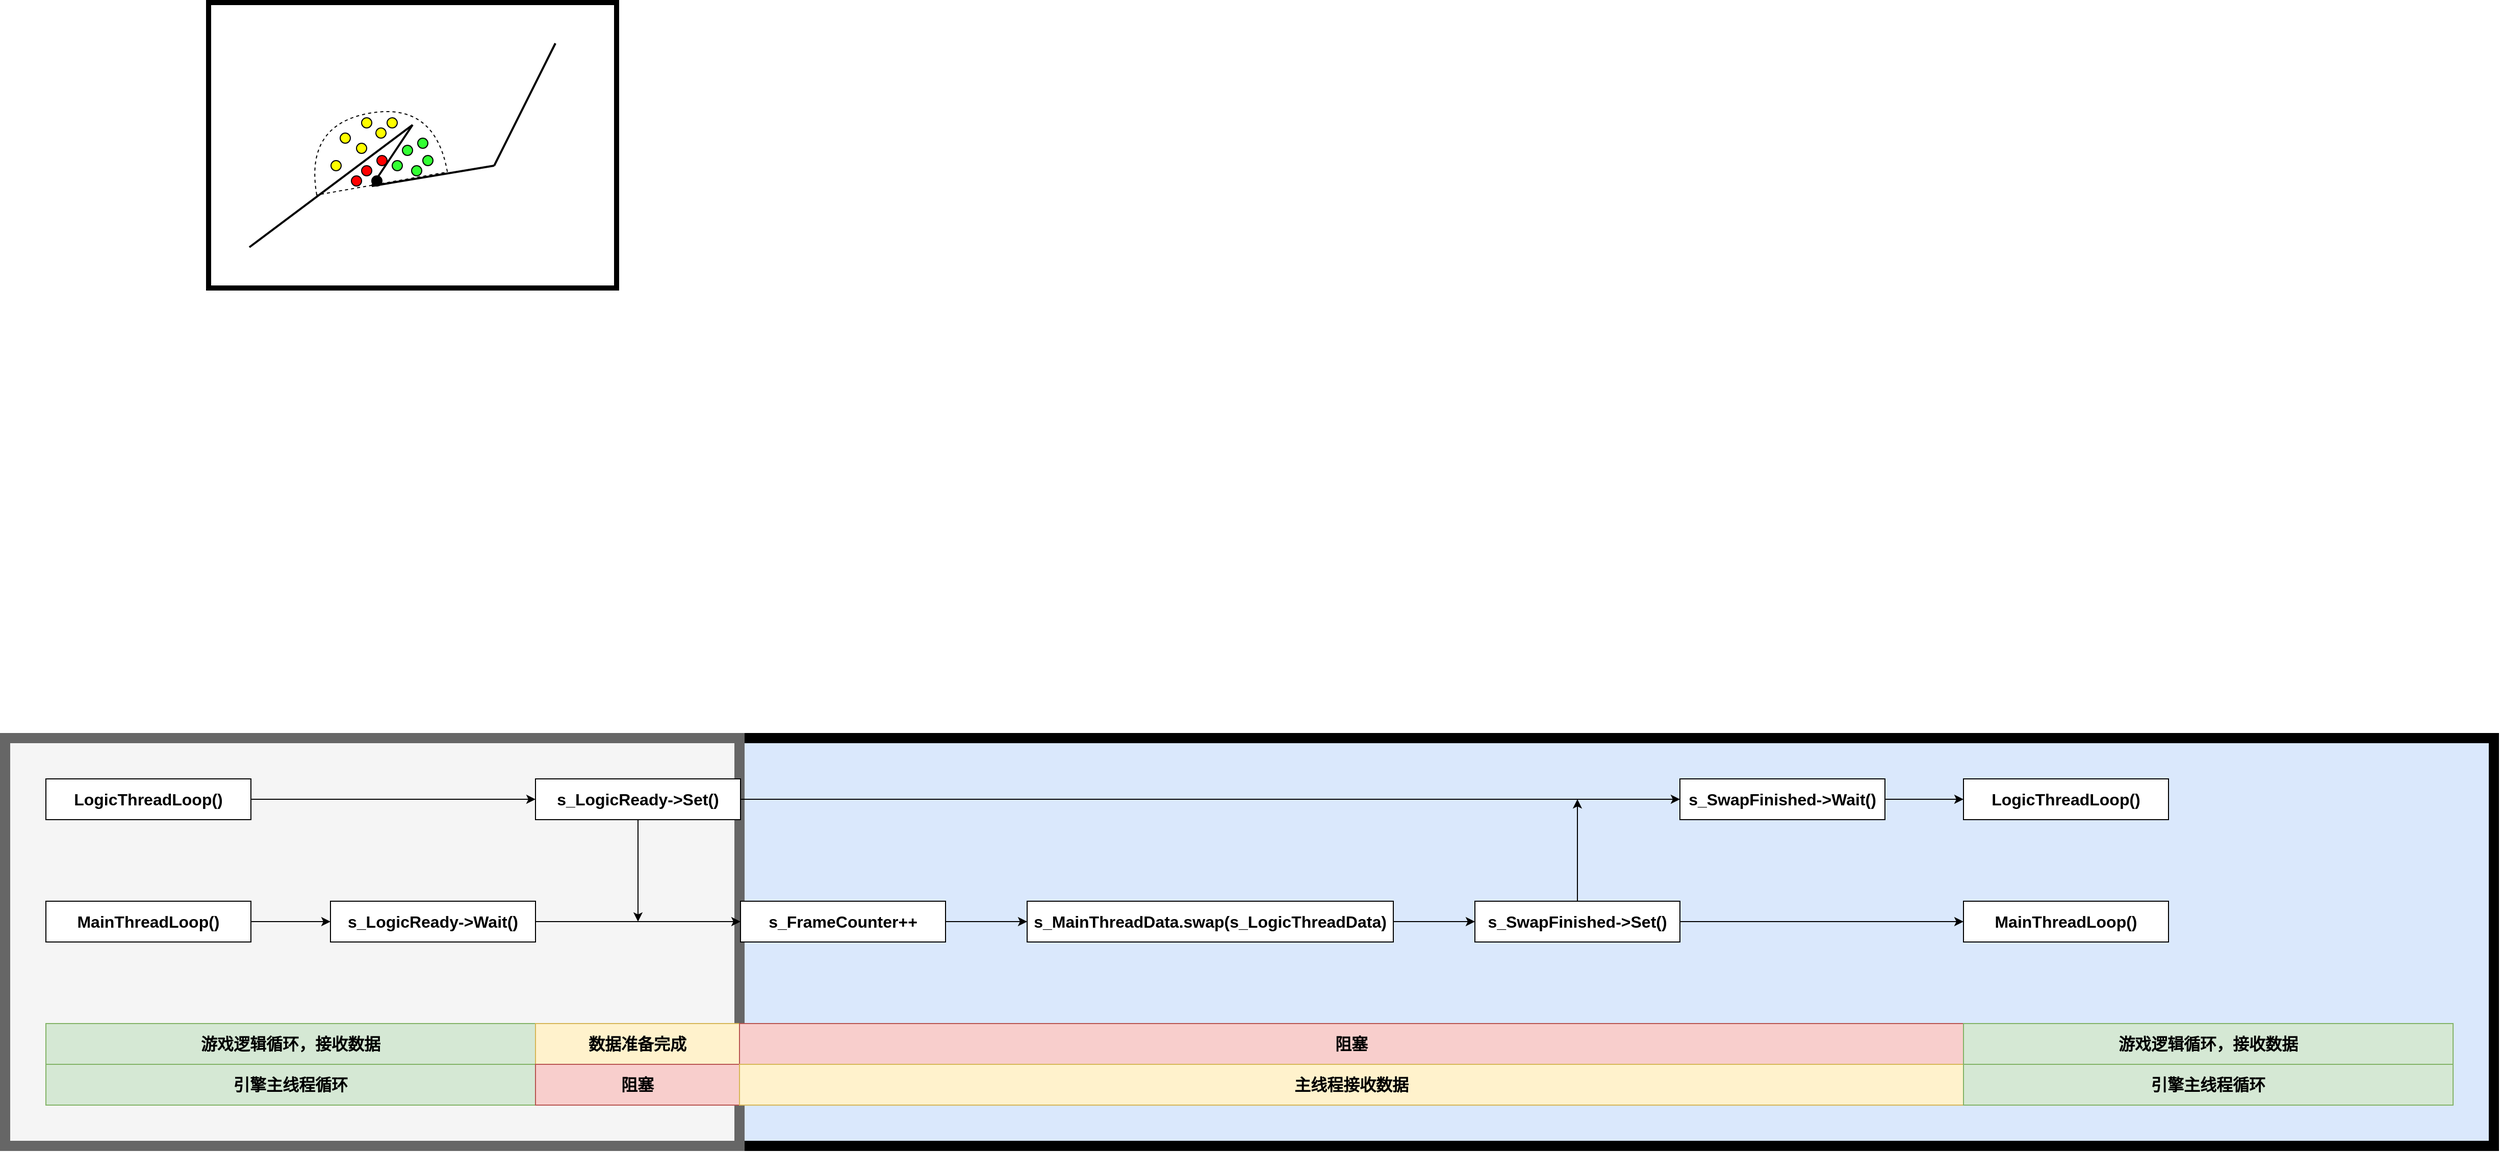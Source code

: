 <mxfile version="12.2.4" pages="2"><diagram id="O6OihZK4VH7O96dmh8BH" name="多线程运行时结构"><mxGraphModel dx="2460" dy="2294" grid="1" gridSize="10" guides="1" tooltips="1" connect="1" arrows="1" fold="1" page="1" pageScale="1" pageWidth="827" pageHeight="1169" math="0" shadow="0"><root><mxCell id="0"/><mxCell id="1" parent="0"/><mxCell id="64" value="" style="rounded=0;whiteSpace=wrap;html=1;fillColor=#dae8fc;strokeColor=#000000;strokeWidth=10;" parent="1" vertex="1"><mxGeometry x="520" y="720" width="1720" height="400" as="geometry"/></mxCell><mxCell id="63" value="" style="rounded=0;whiteSpace=wrap;html=1;fillColor=#f5f5f5;strokeColor=#666666;fontColor=#333333;strokeWidth=10;" parent="1" vertex="1"><mxGeometry x="-200" y="720" width="720" height="400" as="geometry"/></mxCell><mxCell id="30" value="" style="rounded=0;whiteSpace=wrap;html=1;strokeWidth=5;" parent="1" vertex="1"><mxGeometry x="-0.5" y="-1.5" width="400" height="280" as="geometry"/></mxCell><mxCell id="12" value="" style="shape=or;whiteSpace=wrap;html=1;strokeColor=#000000;fillColor=#FFFFFF;rotation=-100;dashed=1;" parent="1" vertex="1"><mxGeometry x="128.5" y="76.5" width="70" height="130" as="geometry"/></mxCell><mxCell id="2" value="" style="endArrow=none;html=1;strokeWidth=2;" parent="1" edge="1"><mxGeometry width="50" height="50" relative="1" as="geometry"><mxPoint x="39.5" y="238.5" as="sourcePoint"/><mxPoint x="199.5" y="118.5" as="targetPoint"/></mxGeometry></mxCell><mxCell id="3" value="" style="endArrow=none;html=1;strokeWidth=2;" parent="1" edge="1"><mxGeometry width="50" height="50" relative="1" as="geometry"><mxPoint x="199.5" y="118.5" as="sourcePoint"/><mxPoint x="159.5" y="178.5" as="targetPoint"/></mxGeometry></mxCell><mxCell id="4" value="" style="endArrow=none;html=1;strokeWidth=2;" parent="1" edge="1"><mxGeometry width="50" height="50" relative="1" as="geometry"><mxPoint x="159.5" y="178.5" as="sourcePoint"/><mxPoint x="279.5" y="158.5" as="targetPoint"/></mxGeometry></mxCell><mxCell id="5" value="" style="endArrow=none;html=1;strokeWidth=2;" parent="1" edge="1"><mxGeometry width="50" height="50" relative="1" as="geometry"><mxPoint x="339.5" y="38.5" as="sourcePoint"/><mxPoint x="279.5" y="158.5" as="targetPoint"/></mxGeometry></mxCell><mxCell id="7" value="" style="ellipse;whiteSpace=wrap;html=1;aspect=fixed;fillColor=#000000;" parent="1" vertex="1"><mxGeometry x="159.5" y="168.5" width="10" height="10" as="geometry"/></mxCell><mxCell id="15" value="" style="ellipse;whiteSpace=wrap;html=1;aspect=fixed;strokeColor=#000000;fillColor=#FF0000;" parent="1" vertex="1"><mxGeometry x="139.5" y="168.5" width="10" height="10" as="geometry"/></mxCell><mxCell id="16" value="" style="ellipse;whiteSpace=wrap;html=1;aspect=fixed;strokeColor=#000000;fillColor=#FF0000;" parent="1" vertex="1"><mxGeometry x="149.5" y="158.5" width="10" height="10" as="geometry"/></mxCell><mxCell id="17" value="" style="ellipse;whiteSpace=wrap;html=1;aspect=fixed;strokeColor=#000000;fillColor=#FF0000;" parent="1" vertex="1"><mxGeometry x="164.5" y="148.5" width="10" height="10" as="geometry"/></mxCell><mxCell id="18" value="" style="ellipse;whiteSpace=wrap;html=1;aspect=fixed;strokeColor=#000000;fillColor=#33FF33;" parent="1" vertex="1"><mxGeometry x="179.5" y="153.5" width="10" height="10" as="geometry"/></mxCell><mxCell id="19" value="" style="ellipse;whiteSpace=wrap;html=1;aspect=fixed;strokeColor=#000000;fillColor=#33FF33;" parent="1" vertex="1"><mxGeometry x="198.5" y="158.5" width="10" height="10" as="geometry"/></mxCell><mxCell id="20" value="" style="ellipse;whiteSpace=wrap;html=1;aspect=fixed;strokeColor=#000000;fillColor=#33FF33;" parent="1" vertex="1"><mxGeometry x="204.5" y="131.5" width="10" height="10" as="geometry"/></mxCell><mxCell id="21" value="" style="ellipse;whiteSpace=wrap;html=1;aspect=fixed;strokeColor=#000000;fillColor=#33FF33;" parent="1" vertex="1"><mxGeometry x="189.5" y="138.5" width="10" height="10" as="geometry"/></mxCell><mxCell id="22" value="" style="ellipse;whiteSpace=wrap;html=1;aspect=fixed;strokeColor=#000000;fillColor=#33FF33;" parent="1" vertex="1"><mxGeometry x="209.5" y="148.5" width="10" height="10" as="geometry"/></mxCell><mxCell id="24" value="" style="ellipse;whiteSpace=wrap;html=1;aspect=fixed;strokeColor=#000000;fillColor=#FFFF00;" parent="1" vertex="1"><mxGeometry x="119.5" y="153.5" width="10" height="10" as="geometry"/></mxCell><mxCell id="25" value="" style="ellipse;whiteSpace=wrap;html=1;aspect=fixed;strokeColor=#000000;fillColor=#FFFF00;" parent="1" vertex="1"><mxGeometry x="144.5" y="136.5" width="10" height="10" as="geometry"/></mxCell><mxCell id="26" value="" style="ellipse;whiteSpace=wrap;html=1;aspect=fixed;strokeColor=#000000;fillColor=#FFFF00;" parent="1" vertex="1"><mxGeometry x="163.5" y="121.5" width="10" height="10" as="geometry"/></mxCell><mxCell id="27" value="" style="ellipse;whiteSpace=wrap;html=1;aspect=fixed;strokeColor=#000000;fillColor=#FFFF00;" parent="1" vertex="1"><mxGeometry x="128.5" y="126.5" width="10" height="10" as="geometry"/></mxCell><mxCell id="28" value="" style="ellipse;whiteSpace=wrap;html=1;aspect=fixed;strokeColor=#000000;fillColor=#FFFF00;" parent="1" vertex="1"><mxGeometry x="149.5" y="111.5" width="10" height="10" as="geometry"/></mxCell><mxCell id="29" value="" style="ellipse;whiteSpace=wrap;html=1;aspect=fixed;strokeColor=#000000;fillColor=#FFFF00;" parent="1" vertex="1"><mxGeometry x="174.5" y="111.5" width="10" height="10" as="geometry"/></mxCell><mxCell id="39" style="edgeStyle=orthogonalEdgeStyle;rounded=0;orthogonalLoop=1;jettySize=auto;html=1;entryX=0;entryY=0.5;entryDx=0;entryDy=0;" parent="1" source="31" target="32" edge="1"><mxGeometry relative="1" as="geometry"/></mxCell><mxCell id="31" value="&lt;font style=&quot;font-size: 16px&quot;&gt;&lt;b&gt;s_LogicReady-&amp;gt;Wait()&lt;/b&gt;&lt;/font&gt;" style="rounded=0;whiteSpace=wrap;html=1;" parent="1" vertex="1"><mxGeometry x="119" y="880" width="201" height="40" as="geometry"/></mxCell><mxCell id="42" style="edgeStyle=orthogonalEdgeStyle;rounded=0;orthogonalLoop=1;jettySize=auto;html=1;entryX=0;entryY=0.5;entryDx=0;entryDy=0;" parent="1" source="32" target="33" edge="1"><mxGeometry relative="1" as="geometry"/></mxCell><mxCell id="32" value="&lt;span style=&quot;font-size: 16px&quot;&gt;&lt;b&gt;s_FrameCounter++&lt;/b&gt;&lt;/span&gt;" style="rounded=0;whiteSpace=wrap;html=1;" parent="1" vertex="1"><mxGeometry x="521" y="880" width="201" height="40" as="geometry"/></mxCell><mxCell id="41" style="edgeStyle=orthogonalEdgeStyle;rounded=0;orthogonalLoop=1;jettySize=auto;html=1;entryX=0;entryY=0.5;entryDx=0;entryDy=0;" parent="1" source="33" target="34" edge="1"><mxGeometry relative="1" as="geometry"/></mxCell><mxCell id="33" value="&lt;font style=&quot;font-size: 16px&quot;&gt;&lt;b&gt;s_MainThreadData.swap(s_LogicThreadData)&lt;/b&gt;&lt;/font&gt;" style="rounded=0;whiteSpace=wrap;html=1;" parent="1" vertex="1"><mxGeometry x="802" y="880" width="359" height="40" as="geometry"/></mxCell><mxCell id="44" style="edgeStyle=orthogonalEdgeStyle;rounded=0;orthogonalLoop=1;jettySize=auto;html=1;" parent="1" source="34" edge="1"><mxGeometry relative="1" as="geometry"><mxPoint x="1341.5" y="780" as="targetPoint"/></mxGeometry></mxCell><mxCell id="51" style="edgeStyle=orthogonalEdgeStyle;rounded=0;orthogonalLoop=1;jettySize=auto;html=1;entryX=0;entryY=0.5;entryDx=0;entryDy=0;" parent="1" source="34" target="50" edge="1"><mxGeometry relative="1" as="geometry"/></mxCell><mxCell id="34" value="&lt;font style=&quot;font-size: 16px&quot;&gt;&lt;b&gt;s_SwapFinished-&amp;gt;Set()&lt;/b&gt;&lt;/font&gt;" style="rounded=0;whiteSpace=wrap;html=1;" parent="1" vertex="1"><mxGeometry x="1241" y="880" width="201" height="40" as="geometry"/></mxCell><mxCell id="37" style="edgeStyle=orthogonalEdgeStyle;rounded=0;orthogonalLoop=1;jettySize=auto;html=1;entryX=0;entryY=0.5;entryDx=0;entryDy=0;" parent="1" source="35" target="36" edge="1"><mxGeometry relative="1" as="geometry"/></mxCell><mxCell id="43" style="edgeStyle=orthogonalEdgeStyle;rounded=0;orthogonalLoop=1;jettySize=auto;html=1;" parent="1" source="35" edge="1"><mxGeometry relative="1" as="geometry"><mxPoint x="420.5" y="900" as="targetPoint"/></mxGeometry></mxCell><mxCell id="35" value="&lt;font style=&quot;font-size: 16px&quot;&gt;&lt;b&gt;s_LogicReady-&amp;gt;Set()&lt;/b&gt;&lt;/font&gt;" style="rounded=0;whiteSpace=wrap;html=1;" parent="1" vertex="1"><mxGeometry x="320" y="760" width="201" height="40" as="geometry"/></mxCell><mxCell id="52" style="edgeStyle=orthogonalEdgeStyle;rounded=0;orthogonalLoop=1;jettySize=auto;html=1;entryX=0;entryY=0.5;entryDx=0;entryDy=0;" parent="1" source="36" target="49" edge="1"><mxGeometry relative="1" as="geometry"/></mxCell><mxCell id="36" value="&lt;font style=&quot;font-size: 16px&quot;&gt;&lt;b&gt;s_SwapFinished-&amp;gt;Wait()&lt;/b&gt;&lt;/font&gt;" style="rounded=0;whiteSpace=wrap;html=1;" parent="1" vertex="1"><mxGeometry x="1442" y="760" width="201" height="40" as="geometry"/></mxCell><mxCell id="46" style="edgeStyle=orthogonalEdgeStyle;rounded=0;orthogonalLoop=1;jettySize=auto;html=1;entryX=0;entryY=0.5;entryDx=0;entryDy=0;" parent="1" source="45" target="31" edge="1"><mxGeometry relative="1" as="geometry"/></mxCell><mxCell id="45" value="&lt;font style=&quot;font-size: 16px&quot;&gt;&lt;b&gt;MainThreadLoop()&lt;/b&gt;&lt;/font&gt;" style="rounded=0;whiteSpace=wrap;html=1;" parent="1" vertex="1"><mxGeometry x="-160" y="880" width="201" height="40" as="geometry"/></mxCell><mxCell id="48" style="edgeStyle=orthogonalEdgeStyle;rounded=0;orthogonalLoop=1;jettySize=auto;html=1;entryX=0;entryY=0.5;entryDx=0;entryDy=0;" parent="1" source="47" target="35" edge="1"><mxGeometry relative="1" as="geometry"/></mxCell><mxCell id="47" value="&lt;font style=&quot;font-size: 16px&quot;&gt;&lt;b&gt;LogicThreadLoop()&lt;/b&gt;&lt;/font&gt;" style="rounded=0;whiteSpace=wrap;html=1;" parent="1" vertex="1"><mxGeometry x="-160" y="760" width="201" height="40" as="geometry"/></mxCell><mxCell id="49" value="&lt;font style=&quot;font-size: 16px&quot;&gt;&lt;b&gt;LogicThreadLoop()&lt;/b&gt;&lt;/font&gt;" style="rounded=0;whiteSpace=wrap;html=1;" parent="1" vertex="1"><mxGeometry x="1720" y="760" width="201" height="40" as="geometry"/></mxCell><mxCell id="50" value="&lt;font style=&quot;font-size: 16px&quot;&gt;&lt;b&gt;MainThreadLoop()&lt;/b&gt;&lt;/font&gt;" style="rounded=0;whiteSpace=wrap;html=1;" parent="1" vertex="1"><mxGeometry x="1720" y="880" width="201" height="40" as="geometry"/></mxCell><mxCell id="53" value="&lt;font style=&quot;font-size: 16px&quot;&gt;&lt;b&gt;游戏逻辑循环，接收数据&lt;/b&gt;&lt;/font&gt;" style="rounded=0;whiteSpace=wrap;html=1;fillColor=#d5e8d4;strokeColor=#82b366;" parent="1" vertex="1"><mxGeometry x="-160" y="1000" width="480" height="40" as="geometry"/></mxCell><mxCell id="54" value="&lt;font style=&quot;font-size: 16px&quot;&gt;&lt;b&gt;数据准备完成&lt;/b&gt;&lt;/font&gt;" style="rounded=0;whiteSpace=wrap;html=1;fillColor=#fff2cc;strokeColor=#d6b656;" parent="1" vertex="1"><mxGeometry x="320" y="1000" width="200" height="40" as="geometry"/></mxCell><mxCell id="55" value="&lt;font style=&quot;font-size: 16px&quot;&gt;&lt;b&gt;阻塞&lt;/b&gt;&lt;/font&gt;" style="rounded=0;whiteSpace=wrap;html=1;fillColor=#f8cecc;strokeColor=#b85450;" parent="1" vertex="1"><mxGeometry x="520" y="1000" width="1200" height="40" as="geometry"/></mxCell><mxCell id="56" value="&lt;font style=&quot;font-size: 16px&quot;&gt;&lt;b&gt;游戏逻辑循环，接收数据&lt;/b&gt;&lt;/font&gt;" style="rounded=0;whiteSpace=wrap;html=1;fillColor=#d5e8d4;strokeColor=#82b366;" parent="1" vertex="1"><mxGeometry x="1720" y="1000" width="480" height="40" as="geometry"/></mxCell><mxCell id="57" value="&lt;font style=&quot;font-size: 16px&quot;&gt;&lt;b&gt;引擎主线程循环&lt;/b&gt;&lt;/font&gt;" style="rounded=0;whiteSpace=wrap;html=1;fillColor=#d5e8d4;strokeColor=#82b366;" parent="1" vertex="1"><mxGeometry x="-160" y="1040" width="480" height="40" as="geometry"/></mxCell><mxCell id="58" value="&lt;font style=&quot;font-size: 16px&quot;&gt;&lt;b&gt;阻塞&lt;/b&gt;&lt;/font&gt;" style="rounded=0;whiteSpace=wrap;html=1;fillColor=#f8cecc;strokeColor=#b85450;" parent="1" vertex="1"><mxGeometry x="320" y="1040" width="200" height="40" as="geometry"/></mxCell><mxCell id="59" value="&lt;font style=&quot;font-size: 16px&quot;&gt;&lt;b&gt;主线程接收数据&lt;/b&gt;&lt;/font&gt;" style="rounded=0;whiteSpace=wrap;html=1;fillColor=#fff2cc;strokeColor=#d6b656;" parent="1" vertex="1"><mxGeometry x="520" y="1040" width="1200" height="40" as="geometry"/></mxCell><mxCell id="60" value="&lt;font style=&quot;font-size: 16px&quot;&gt;&lt;b&gt;引擎主线程循环&lt;/b&gt;&lt;/font&gt;" style="rounded=0;whiteSpace=wrap;html=1;fillColor=#d5e8d4;strokeColor=#82b366;" parent="1" vertex="1"><mxGeometry x="1720" y="1040" width="480" height="40" as="geometry"/></mxCell></root></mxGraphModel></diagram><diagram id="3E4LpV1Pf2RL5iCZPzFd" name="TaskGraph"><mxGraphModel dx="1126" dy="776" grid="1" gridSize="10" guides="1" tooltips="1" connect="1" arrows="1" fold="1" page="1" pageScale="1" pageWidth="827" pageHeight="1169" math="0" shadow="0"><root><mxCell id="u5c_p3DDyGQg3J_WYF6D-0"/><mxCell id="u5c_p3DDyGQg3J_WYF6D-1" parent="u5c_p3DDyGQg3J_WYF6D-0"/><mxCell id="Yc6wQklMSdqwfA3TEt_2-54" value="" style="rounded=0;whiteSpace=wrap;html=1;strokeWidth=5;" vertex="1" parent="u5c_p3DDyGQg3J_WYF6D-1"><mxGeometry x="40" y="160" width="680" height="740" as="geometry"/></mxCell><mxCell id="Yc6wQklMSdqwfA3TEt_2-0" value="FinishedNode" style="rounded=0;whiteSpace=wrap;html=1;" vertex="1" parent="u5c_p3DDyGQg3J_WYF6D-1"><mxGeometry x="240" y="80" width="120" height="40" as="geometry"/></mxCell><mxCell id="Yc6wQklMSdqwfA3TEt_2-1" value="A::TaskNode" style="rounded=0;whiteSpace=wrap;html=1;" vertex="1" parent="u5c_p3DDyGQg3J_WYF6D-1"><mxGeometry x="80" y="80" width="120" height="40" as="geometry"/></mxCell><mxCell id="Yc6wQklMSdqwfA3TEt_2-5" value="Connect" style="edgeStyle=orthogonalEdgeStyle;rounded=0;orthogonalLoop=1;jettySize=auto;html=1;entryX=0;entryY=0.5;entryDx=0;entryDy=0;" edge="1" parent="u5c_p3DDyGQg3J_WYF6D-1" source="Yc6wQklMSdqwfA3TEt_2-3" target="Yc6wQklMSdqwfA3TEt_2-4"><mxGeometry relative="1" as="geometry"/></mxCell><mxCell id="Yc6wQklMSdqwfA3TEt_2-3" value="StartNode" style="rounded=0;whiteSpace=wrap;html=1;" vertex="1" parent="u5c_p3DDyGQg3J_WYF6D-1"><mxGeometry x="240" y="200" width="80" height="40" as="geometry"/></mxCell><mxCell id="Yc6wQklMSdqwfA3TEt_2-4" value="EndNode" style="rounded=0;whiteSpace=wrap;html=1;" vertex="1" parent="u5c_p3DDyGQg3J_WYF6D-1"><mxGeometry x="480" y="200" width="80" height="40" as="geometry"/></mxCell><mxCell id="Yc6wQklMSdqwfA3TEt_2-6" value="A::InitTaskNode" style="text;html=1;strokeColor=none;fillColor=none;align=center;verticalAlign=middle;whiteSpace=wrap;rounded=0;" vertex="1" parent="u5c_p3DDyGQg3J_WYF6D-1"><mxGeometry x="80" y="200" width="120" height="40" as="geometry"/></mxCell><mxCell id="Yc6wQklMSdqwfA3TEt_2-8" value="X" style="edgeStyle=orthogonalEdgeStyle;rounded=0;orthogonalLoop=1;jettySize=auto;html=1;entryX=0;entryY=0.5;entryDx=0;entryDy=0;dashed=1;" edge="1" parent="u5c_p3DDyGQg3J_WYF6D-1" source="Yc6wQklMSdqwfA3TEt_2-9" target="Yc6wQklMSdqwfA3TEt_2-10"><mxGeometry relative="1" as="geometry"/></mxCell><mxCell id="Yc6wQklMSdqwfA3TEt_2-13" value="Connect" style="edgeStyle=orthogonalEdgeStyle;rounded=0;orthogonalLoop=1;jettySize=auto;html=1;entryX=0;entryY=0.5;entryDx=0;entryDy=0;" edge="1" parent="u5c_p3DDyGQg3J_WYF6D-1" source="Yc6wQklMSdqwfA3TEt_2-9" target="Yc6wQklMSdqwfA3TEt_2-12"><mxGeometry relative="1" as="geometry"/></mxCell><mxCell id="Yc6wQklMSdqwfA3TEt_2-9" value="StartNode" style="rounded=0;whiteSpace=wrap;html=1;" vertex="1" parent="u5c_p3DDyGQg3J_WYF6D-1"><mxGeometry x="240" y="280" width="80" height="40" as="geometry"/></mxCell><mxCell id="Yc6wQklMSdqwfA3TEt_2-10" value="EndNode" style="rounded=0;whiteSpace=wrap;html=1;" vertex="1" parent="u5c_p3DDyGQg3J_WYF6D-1"><mxGeometry x="480" y="280" width="80" height="40" as="geometry"/></mxCell><mxCell id="Yc6wQklMSdqwfA3TEt_2-11" value="A::ConnectTaskNode&lt;br&gt;线程安全" style="text;html=1;strokeColor=none;fillColor=none;align=center;verticalAlign=middle;whiteSpace=wrap;rounded=0;" vertex="1" parent="u5c_p3DDyGQg3J_WYF6D-1"><mxGeometry x="80" y="320" width="120" height="40" as="geometry"/></mxCell><mxCell id="Yc6wQklMSdqwfA3TEt_2-17" style="edgeStyle=orthogonalEdgeStyle;rounded=0;orthogonalLoop=1;jettySize=auto;html=1;entryX=0.5;entryY=1;entryDx=0;entryDy=0;" edge="1" parent="u5c_p3DDyGQg3J_WYF6D-1" source="Yc6wQklMSdqwfA3TEt_2-12" target="Yc6wQklMSdqwfA3TEt_2-10"><mxGeometry relative="1" as="geometry"><Array as="points"><mxPoint x="520" y="380"/></Array></mxGeometry></mxCell><mxCell id="Yc6wQklMSdqwfA3TEt_2-18" value="Connect" style="text;html=1;resizable=0;points=[];align=center;verticalAlign=middle;labelBackgroundColor=#ffffff;" vertex="1" connectable="0" parent="Yc6wQklMSdqwfA3TEt_2-17"><mxGeometry x="-0.237" y="11" relative="1" as="geometry"><mxPoint as="offset"/></mxGeometry></mxCell><mxCell id="Yc6wQklMSdqwfA3TEt_2-12" value="CFunctionTaskNode()" style="rounded=0;whiteSpace=wrap;html=1;" vertex="1" parent="u5c_p3DDyGQg3J_WYF6D-1"><mxGeometry x="320" y="360" width="160" height="40" as="geometry"/></mxCell><mxCell id="Yc6wQklMSdqwfA3TEt_2-20" value="X" style="edgeStyle=orthogonalEdgeStyle;rounded=0;orthogonalLoop=1;jettySize=auto;html=1;entryX=0;entryY=0.5;entryDx=0;entryDy=0;dashed=1;" edge="1" parent="u5c_p3DDyGQg3J_WYF6D-1" source="Yc6wQklMSdqwfA3TEt_2-22" target="Yc6wQklMSdqwfA3TEt_2-23"><mxGeometry relative="1" as="geometry"/></mxCell><mxCell id="Yc6wQklMSdqwfA3TEt_2-21" value="Connect" style="edgeStyle=orthogonalEdgeStyle;rounded=0;orthogonalLoop=1;jettySize=auto;html=1;entryX=0;entryY=0.5;entryDx=0;entryDy=0;" edge="1" parent="u5c_p3DDyGQg3J_WYF6D-1" source="Yc6wQklMSdqwfA3TEt_2-22" target="Yc6wQklMSdqwfA3TEt_2-27"><mxGeometry relative="1" as="geometry"/></mxCell><mxCell id="Yc6wQklMSdqwfA3TEt_2-22" value="StartNode" style="rounded=0;whiteSpace=wrap;html=1;" vertex="1" parent="u5c_p3DDyGQg3J_WYF6D-1"><mxGeometry x="240" y="440" width="80" height="40" as="geometry"/></mxCell><mxCell id="Yc6wQklMSdqwfA3TEt_2-23" value="EndNode" style="rounded=0;whiteSpace=wrap;html=1;" vertex="1" parent="u5c_p3DDyGQg3J_WYF6D-1"><mxGeometry x="480" y="440" width="80" height="40" as="geometry"/></mxCell><mxCell id="Yc6wQklMSdqwfA3TEt_2-24" value="A::ConnectTaskNode&lt;br&gt;非线程安全" style="text;html=1;strokeColor=none;fillColor=none;align=center;verticalAlign=middle;whiteSpace=wrap;rounded=0;" vertex="1" parent="u5c_p3DDyGQg3J_WYF6D-1"><mxGeometry x="80" y="480" width="120" height="40" as="geometry"/></mxCell><mxCell id="Yc6wQklMSdqwfA3TEt_2-25" style="edgeStyle=orthogonalEdgeStyle;rounded=0;orthogonalLoop=1;jettySize=auto;html=1;entryX=0.5;entryY=1;entryDx=0;entryDy=0;" edge="1" parent="u5c_p3DDyGQg3J_WYF6D-1" source="Yc6wQklMSdqwfA3TEt_2-27" target="Yc6wQklMSdqwfA3TEt_2-23"><mxGeometry relative="1" as="geometry"><Array as="points"><mxPoint x="520" y="540"/></Array></mxGeometry></mxCell><mxCell id="Yc6wQklMSdqwfA3TEt_2-26" value="Connect" style="text;html=1;resizable=0;points=[];align=center;verticalAlign=middle;labelBackgroundColor=#ffffff;" vertex="1" connectable="0" parent="Yc6wQklMSdqwfA3TEt_2-25"><mxGeometry x="-0.237" y="11" relative="1" as="geometry"><mxPoint as="offset"/></mxGeometry></mxCell><mxCell id="Yc6wQklMSdqwfA3TEt_2-27" value="CTaskGraph::CreateNode()" style="rounded=0;whiteSpace=wrap;html=1;" vertex="1" parent="u5c_p3DDyGQg3J_WYF6D-1"><mxGeometry x="320" y="520" width="160" height="40" as="geometry"/></mxCell><mxCell id="Yc6wQklMSdqwfA3TEt_2-28" value="CThreadLocalWrapper做参数本地化" style="text;html=1;strokeColor=none;fillColor=none;align=center;verticalAlign=middle;whiteSpace=wrap;rounded=0;" vertex="1" parent="u5c_p3DDyGQg3J_WYF6D-1"><mxGeometry x="280" y="560" width="240" height="20" as="geometry"/></mxCell><mxCell id="Yc6wQklMSdqwfA3TEt_2-29" value="创建节点时会注册到CTaskGraph" style="text;html=1;strokeColor=none;fillColor=none;align=center;verticalAlign=middle;whiteSpace=wrap;rounded=0;" vertex="1" parent="u5c_p3DDyGQg3J_WYF6D-1"><mxGeometry x="280" y="400" width="240" height="20" as="geometry"/></mxCell><mxCell id="Yc6wQklMSdqwfA3TEt_2-31" value="所有模块完成节点创建和连接" style="text;html=1;strokeColor=none;fillColor=none;align=center;verticalAlign=middle;whiteSpace=wrap;rounded=0;" vertex="1" parent="u5c_p3DDyGQg3J_WYF6D-1"><mxGeometry x="230" y="580" width="280" height="60" as="geometry"/></mxCell><mxCell id="Yc6wQklMSdqwfA3TEt_2-33" value="TaskGraph::Run()" style="text;html=1;strokeColor=none;fillColor=none;align=center;verticalAlign=middle;whiteSpace=wrap;rounded=0;" vertex="1" parent="u5c_p3DDyGQg3J_WYF6D-1"><mxGeometry x="80" y="740" width="120" height="40" as="geometry"/></mxCell><mxCell id="Yc6wQklMSdqwfA3TEt_2-38" style="edgeStyle=orthogonalEdgeStyle;rounded=0;orthogonalLoop=1;jettySize=auto;html=1;entryX=0.5;entryY=0;entryDx=0;entryDy=0;" edge="1" parent="u5c_p3DDyGQg3J_WYF6D-1" source="Yc6wQklMSdqwfA3TEt_2-34" target="Yc6wQklMSdqwfA3TEt_2-35"><mxGeometry relative="1" as="geometry"/></mxCell><mxCell id="Yc6wQklMSdqwfA3TEt_2-34" value="AllEndNode" style="rounded=0;whiteSpace=wrap;html=1;" vertex="1" parent="u5c_p3DDyGQg3J_WYF6D-1"><mxGeometry x="280" y="660" width="80" height="40" as="geometry"/></mxCell><mxCell id="Yc6wQklMSdqwfA3TEt_2-35" value="TaskGraph::FinishedNode" style="rounded=0;whiteSpace=wrap;html=1;" vertex="1" parent="u5c_p3DDyGQg3J_WYF6D-1"><mxGeometry x="240" y="740" width="160" height="40" as="geometry"/></mxCell><mxCell id="Yc6wQklMSdqwfA3TEt_2-42" value="" style="edgeStyle=orthogonalEdgeStyle;rounded=0;orthogonalLoop=1;jettySize=auto;html=1;entryX=0.5;entryY=0;entryDx=0;entryDy=0;" edge="1" parent="u5c_p3DDyGQg3J_WYF6D-1" source="Yc6wQklMSdqwfA3TEt_2-40" target="Yc6wQklMSdqwfA3TEt_2-41"><mxGeometry relative="1" as="geometry"/></mxCell><mxCell id="Yc6wQklMSdqwfA3TEt_2-40" value="AllNode" style="rounded=0;whiteSpace=wrap;html=1;" vertex="1" parent="u5c_p3DDyGQg3J_WYF6D-1"><mxGeometry x="520" y="660" width="80" height="40" as="geometry"/></mxCell><mxCell id="Yc6wQklMSdqwfA3TEt_2-47" style="edgeStyle=orthogonalEdgeStyle;rounded=0;orthogonalLoop=1;jettySize=auto;html=1;entryX=0.5;entryY=0;entryDx=0;entryDy=0;" edge="1" parent="u5c_p3DDyGQg3J_WYF6D-1" source="Yc6wQklMSdqwfA3TEt_2-41" target="Yc6wQklMSdqwfA3TEt_2-46"><mxGeometry relative="1" as="geometry"/></mxCell><mxCell id="Yc6wQklMSdqwfA3TEt_2-41" value="start_nodes" style="rounded=0;whiteSpace=wrap;html=1;" vertex="1" parent="u5c_p3DDyGQg3J_WYF6D-1"><mxGeometry x="520" y="740" width="80" height="40" as="geometry"/></mxCell><mxCell id="Yc6wQklMSdqwfA3TEt_2-44" value="&lt;span style=&quot;background-color: rgb(255 , 255 , 255)&quot;&gt;所有尾节点连接到TaskGraph指定的结束节点&lt;/span&gt;" style="text;html=1;align=center;" vertex="1" parent="u5c_p3DDyGQg3J_WYF6D-1"><mxGeometry x="200" y="700" width="240" height="30" as="geometry"/></mxCell><mxCell id="Yc6wQklMSdqwfA3TEt_2-45" value="&lt;div&gt;&lt;span&gt;找出所有没有依赖的节点，列为启动节点&lt;/span&gt;&lt;/div&gt;" style="text;html=1;align=center;" vertex="1" parent="u5c_p3DDyGQg3J_WYF6D-1"><mxGeometry x="440" y="700" width="240" height="30" as="geometry"/></mxCell><mxCell id="Yc6wQklMSdqwfA3TEt_2-46" value="启动开始节点" style="rounded=0;whiteSpace=wrap;html=1;" vertex="1" parent="u5c_p3DDyGQg3J_WYF6D-1"><mxGeometry x="520" y="820" width="80" height="40" as="geometry"/></mxCell><mxCell id="Yc6wQklMSdqwfA3TEt_2-48" value="" style="endArrow=none;html=1;" edge="1" parent="u5c_p3DDyGQg3J_WYF6D-1"><mxGeometry width="50" height="50" relative="1" as="geometry"><mxPoint x="80" y="180" as="sourcePoint"/><mxPoint x="680" y="180" as="targetPoint"/></mxGeometry></mxCell><mxCell id="Yc6wQklMSdqwfA3TEt_2-49" value="" style="endArrow=none;html=1;" edge="1" parent="u5c_p3DDyGQg3J_WYF6D-1"><mxGeometry width="50" height="50" relative="1" as="geometry"><mxPoint x="80" y="260" as="sourcePoint"/><mxPoint x="680" y="260" as="targetPoint"/></mxGeometry></mxCell><mxCell id="Yc6wQklMSdqwfA3TEt_2-50" value="" style="endArrow=none;html=1;" edge="1" parent="u5c_p3DDyGQg3J_WYF6D-1"><mxGeometry width="50" height="50" relative="1" as="geometry"><mxPoint x="80" y="420" as="sourcePoint"/><mxPoint x="680" y="420" as="targetPoint"/></mxGeometry></mxCell><mxCell id="Yc6wQklMSdqwfA3TEt_2-51" value="" style="endArrow=none;html=1;" edge="1" parent="u5c_p3DDyGQg3J_WYF6D-1"><mxGeometry width="50" height="50" relative="1" as="geometry"><mxPoint x="80" y="584.5" as="sourcePoint"/><mxPoint x="680" y="584.5" as="targetPoint"/></mxGeometry></mxCell><mxCell id="Yc6wQklMSdqwfA3TEt_2-52" value="" style="endArrow=none;html=1;" edge="1" parent="u5c_p3DDyGQg3J_WYF6D-1"><mxGeometry width="50" height="50" relative="1" as="geometry"><mxPoint x="80" y="640" as="sourcePoint"/><mxPoint x="680" y="640" as="targetPoint"/></mxGeometry></mxCell><mxCell id="Yc6wQklMSdqwfA3TEt_2-53" value="" style="endArrow=none;html=1;" edge="1" parent="u5c_p3DDyGQg3J_WYF6D-1"><mxGeometry width="50" height="50" relative="1" as="geometry"><mxPoint x="80" y="880" as="sourcePoint"/><mxPoint x="680" y="880" as="targetPoint"/></mxGeometry></mxCell></root></mxGraphModel></diagram></mxfile>